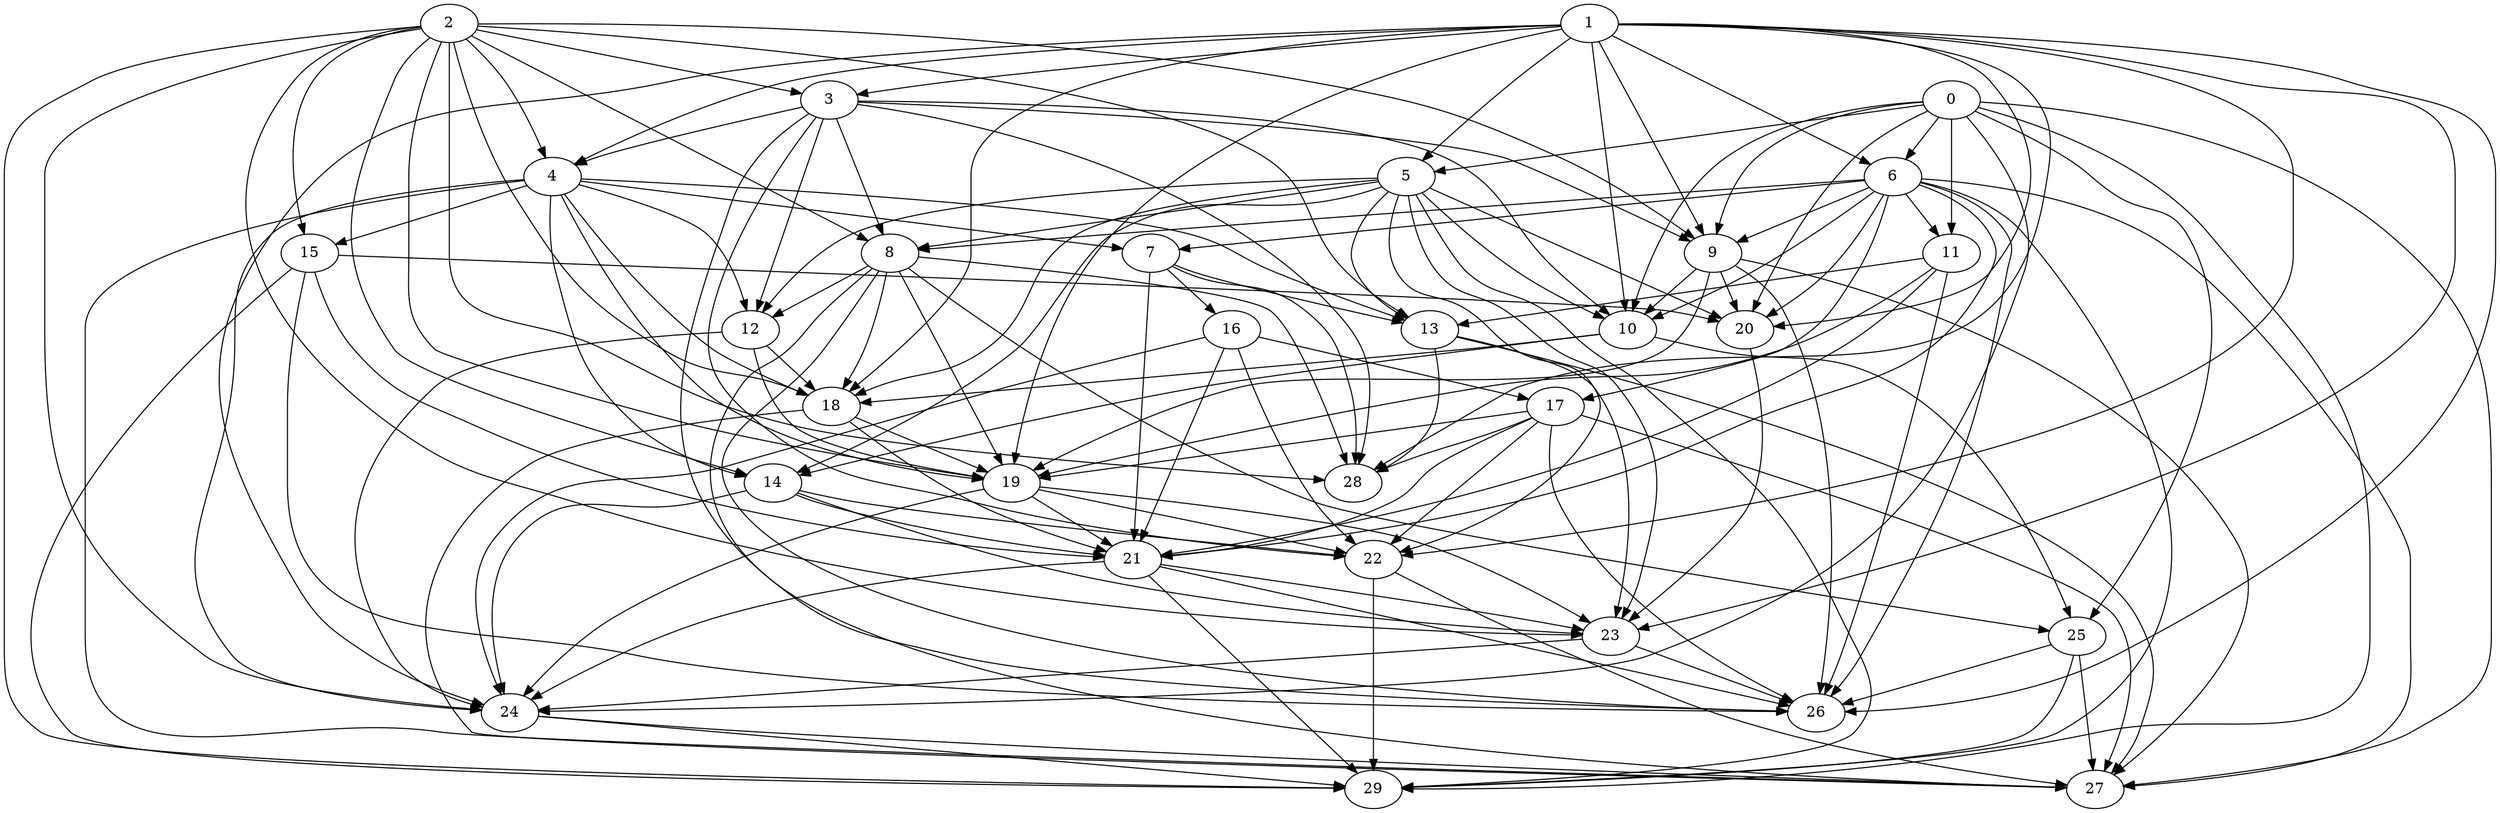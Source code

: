 digraph "Random_Nodes_30_Density_4.77_CCR_9.96_WeightType_Random_Homogeneous-2" {
0 [Weight=9];
1 [Weight=10];
2 [Weight=7];
3 [Weight=9];
6 [Weight=8];
4 [Weight=9];
5 [Weight=10];
9 [Weight=10];
8 [Weight=2];
7 [Weight=7];
10 [Weight=4];
16 [Weight=7];
12 [Weight=8];
11 [Weight=3];
17 [Weight=9];
18 [Weight=6];
19 [Weight=7];
15 [Weight=9];
14 [Weight=10];
13 [Weight=6];
20 [Weight=7];
21 [Weight=6];
23 [Weight=3];
24 [Weight=9];
25 [Weight=9];
22 [Weight=7];
26 [Weight=7];
27 [Weight=7];
28 [Weight=7];
29 [Weight=2];
16 -> 22 [Weight=8];
1 -> 23 [Weight=22];
16 -> 17 [Weight=16];
13 -> 28 [Weight=19];
2 -> 15 [Weight=16];
9 -> 26 [Weight=22];
7 -> 16 [Weight=8];
6 -> 7 [Weight=11];
9 -> 19 [Weight=19];
4 -> 18 [Weight=5];
16 -> 24 [Weight=8];
6 -> 27 [Weight=19];
6 -> 8 [Weight=22];
15 -> 20 [Weight=14];
2 -> 13 [Weight=19];
1 -> 20 [Weight=19];
6 -> 9 [Weight=5];
0 -> 6 [Weight=27];
6 -> 26 [Weight=22];
5 -> 10 [Weight=14];
17 -> 26 [Weight=22];
1 -> 5 [Weight=5];
2 -> 9 [Weight=8];
1 -> 9 [Weight=16];
0 -> 9 [Weight=19];
19 -> 23 [Weight=19];
25 -> 27 [Weight=8];
18 -> 21 [Weight=14];
4 -> 27 [Weight=14];
4 -> 7 [Weight=14];
9 -> 10 [Weight=16];
8 -> 25 [Weight=24];
6 -> 17 [Weight=14];
17 -> 27 [Weight=22];
0 -> 20 [Weight=8];
21 -> 29 [Weight=16];
5 -> 23 [Weight=16];
1 -> 4 [Weight=14];
5 -> 22 [Weight=11];
1 -> 3 [Weight=5];
15 -> 26 [Weight=8];
3 -> 22 [Weight=5];
13 -> 27 [Weight=16];
24 -> 29 [Weight=27];
0 -> 29 [Weight=19];
23 -> 24 [Weight=19];
1 -> 18 [Weight=11];
23 -> 26 [Weight=5];
4 -> 24 [Weight=5];
1 -> 24 [Weight=11];
8 -> 12 [Weight=19];
10 -> 18 [Weight=27];
4 -> 12 [Weight=27];
14 -> 21 [Weight=11];
15 -> 29 [Weight=14];
8 -> 27 [Weight=19];
2 -> 24 [Weight=24];
2 -> 4 [Weight=14];
14 -> 23 [Weight=19];
22 -> 27 [Weight=8];
1 -> 26 [Weight=24];
6 -> 20 [Weight=24];
14 -> 22 [Weight=16];
5 -> 13 [Weight=11];
14 -> 24 [Weight=5];
7 -> 21 [Weight=11];
13 -> 23 [Weight=16];
5 -> 18 [Weight=27];
21 -> 24 [Weight=8];
18 -> 19 [Weight=5];
6 -> 29 [Weight=8];
4 -> 19 [Weight=5];
2 -> 18 [Weight=22];
11 -> 19 [Weight=27];
8 -> 26 [Weight=19];
0 -> 25 [Weight=24];
19 -> 21 [Weight=24];
12 -> 24 [Weight=14];
17 -> 21 [Weight=5];
3 -> 26 [Weight=16];
3 -> 10 [Weight=5];
1 -> 10 [Weight=11];
6 -> 21 [Weight=8];
5 -> 8 [Weight=11];
9 -> 27 [Weight=16];
11 -> 21 [Weight=16];
9 -> 20 [Weight=19];
1 -> 19 [Weight=11];
20 -> 23 [Weight=8];
18 -> 27 [Weight=19];
4 -> 14 [Weight=19];
1 -> 22 [Weight=11];
2 -> 3 [Weight=5];
5 -> 14 [Weight=19];
21 -> 23 [Weight=8];
16 -> 21 [Weight=22];
2 -> 14 [Weight=8];
1 -> 6 [Weight=19];
7 -> 28 [Weight=8];
5 -> 12 [Weight=8];
0 -> 24 [Weight=11];
2 -> 23 [Weight=19];
2 -> 19 [Weight=5];
5 -> 29 [Weight=16];
3 -> 28 [Weight=5];
2 -> 28 [Weight=5];
17 -> 22 [Weight=24];
11 -> 26 [Weight=22];
8 -> 19 [Weight=11];
25 -> 29 [Weight=27];
8 -> 28 [Weight=24];
3 -> 12 [Weight=5];
0 -> 27 [Weight=16];
2 -> 8 [Weight=22];
0 -> 11 [Weight=27];
11 -> 13 [Weight=5];
3 -> 8 [Weight=22];
4 -> 13 [Weight=5];
10 -> 25 [Weight=19];
6 -> 11 [Weight=27];
25 -> 26 [Weight=16];
22 -> 29 [Weight=27];
6 -> 10 [Weight=8];
12 -> 19 [Weight=19];
15 -> 21 [Weight=11];
19 -> 24 [Weight=11];
3 -> 4 [Weight=19];
21 -> 26 [Weight=11];
17 -> 19 [Weight=5];
24 -> 27 [Weight=11];
12 -> 18 [Weight=14];
4 -> 15 [Weight=16];
2 -> 29 [Weight=8];
3 -> 9 [Weight=19];
1 -> 28 [Weight=27];
17 -> 28 [Weight=14];
5 -> 20 [Weight=5];
10 -> 14 [Weight=8];
19 -> 22 [Weight=14];
0 -> 5 [Weight=24];
8 -> 18 [Weight=11];
7 -> 13 [Weight=19];
0 -> 10 [Weight=27];
}
